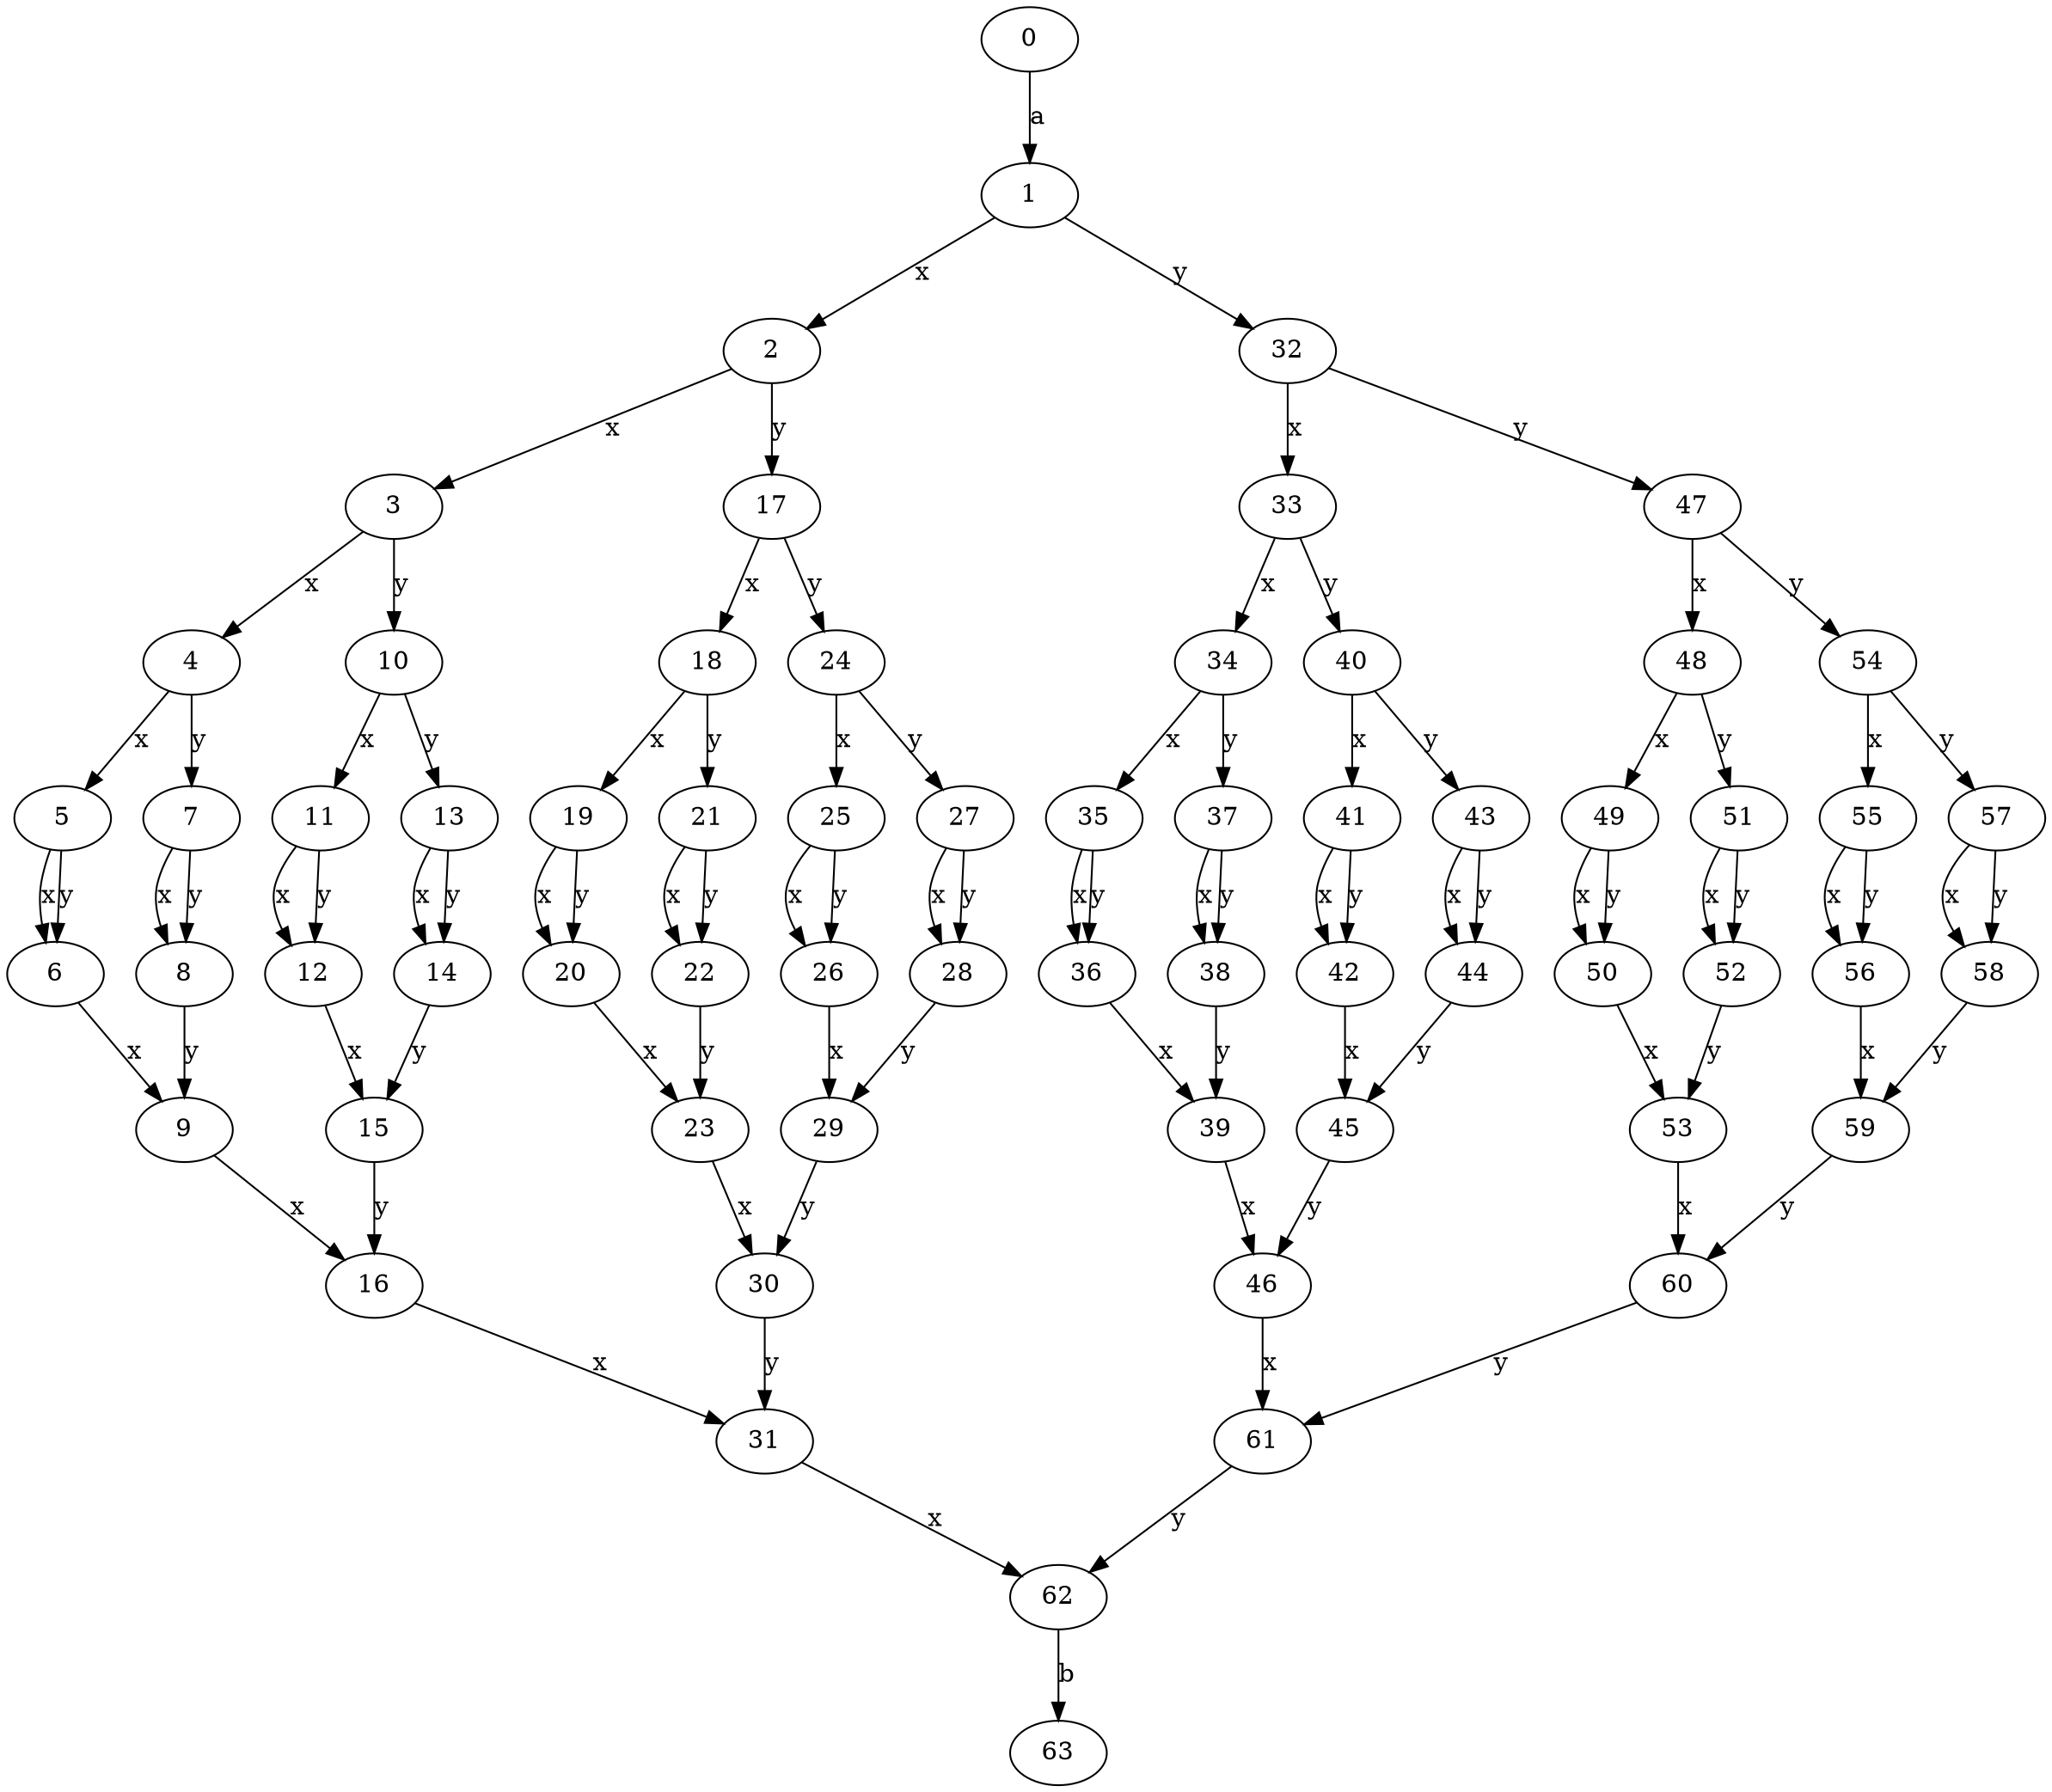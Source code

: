 digraph G {
0;1;2;3;4;5;6;7;8;9;10;11;12;13;14;15;16;17;18;19;20;21;22;23;24;25;26;27;28;29;30;31;32;33;34;35;36;37;38;39;40;41;42;43;44;45;46;47;48;49;50;51;52;53;54;55;56;57;58;59;60;61;62;63;
0 -> 1 [label="a"];
1 -> 2 [label="x"];
1 -> 32 [label="y"];
31 -> 62 [label="x"];
61 -> 62 [label="y"];
2 -> 3 [label="x"];
2 -> 17 [label="y"];
16 -> 31 [label="x"];
30 -> 31 [label="y"];
3 -> 4 [label="x"];
3 -> 10 [label="y"];
9 -> 16 [label="x"];
15 -> 16 [label="y"];
4 -> 5 [label="x"];
4 -> 7 [label="y"];
6 -> 9 [label="x"];
8 -> 9 [label="y"];
5 -> 6 [label="x"];
5 -> 6 [label="y"];
7 -> 8 [label="x"];
7 -> 8 [label="y"];
10 -> 11 [label="x"];
10 -> 13 [label="y"];
12 -> 15 [label="x"];
14 -> 15 [label="y"];
11 -> 12 [label="x"];
11 -> 12 [label="y"];
13 -> 14 [label="x"];
13 -> 14 [label="y"];
17 -> 18 [label="x"];
17 -> 24 [label="y"];
23 -> 30 [label="x"];
29 -> 30 [label="y"];
18 -> 19 [label="x"];
18 -> 21 [label="y"];
20 -> 23 [label="x"];
22 -> 23 [label="y"];
19 -> 20 [label="x"];
19 -> 20 [label="y"];
21 -> 22 [label="x"];
21 -> 22 [label="y"];
24 -> 25 [label="x"];
24 -> 27 [label="y"];
26 -> 29 [label="x"];
28 -> 29 [label="y"];
25 -> 26 [label="x"];
25 -> 26 [label="y"];
27 -> 28 [label="x"];
27 -> 28 [label="y"];
32 -> 33 [label="x"];
32 -> 47 [label="y"];
46 -> 61 [label="x"];
60 -> 61 [label="y"];
33 -> 34 [label="x"];
33 -> 40 [label="y"];
39 -> 46 [label="x"];
45 -> 46 [label="y"];
34 -> 35 [label="x"];
34 -> 37 [label="y"];
36 -> 39 [label="x"];
38 -> 39 [label="y"];
35 -> 36 [label="x"];
35 -> 36 [label="y"];
37 -> 38 [label="x"];
37 -> 38 [label="y"];
40 -> 41 [label="x"];
40 -> 43 [label="y"];
42 -> 45 [label="x"];
44 -> 45 [label="y"];
41 -> 42 [label="x"];
41 -> 42 [label="y"];
43 -> 44 [label="x"];
43 -> 44 [label="y"];
47 -> 48 [label="x"];
47 -> 54 [label="y"];
53 -> 60 [label="x"];
59 -> 60 [label="y"];
48 -> 49 [label="x"];
48 -> 51 [label="y"];
50 -> 53 [label="x"];
52 -> 53 [label="y"];
49 -> 50 [label="x"];
49 -> 50 [label="y"];
51 -> 52 [label="x"];
51 -> 52 [label="y"];
54 -> 55 [label="x"];
54 -> 57 [label="y"];
56 -> 59 [label="x"];
58 -> 59 [label="y"];
55 -> 56 [label="x"];
55 -> 56 [label="y"];
57 -> 58 [label="x"];
57 -> 58 [label="y"];
62 -> 63 [label="b"];
}